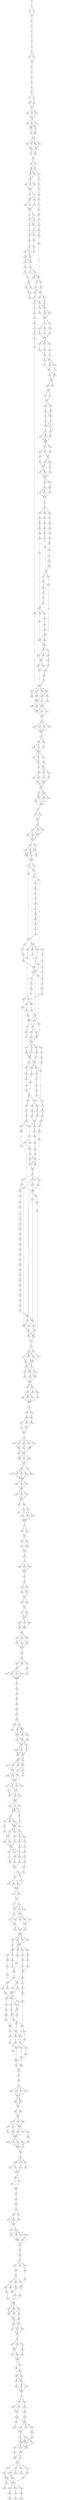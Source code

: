 strict digraph  {
	S0 -> S1 [ label = V ];
	S1 -> S2 [ label = I ];
	S1 -> S3 [ label = V ];
	S2 -> S4 [ label = A ];
	S3 -> S4 [ label = A ];
	S4 -> S5 [ label = H ];
	S5 -> S6 [ label = G ];
	S6 -> S7 [ label = L ];
	S7 -> S8 [ label = L ];
	S8 -> S9 [ label = Q ];
	S9 -> S10 [ label = L ];
	S10 -> S11 [ label = G ];
	S11 -> S12 [ label = Q ];
	S11 -> S13 [ label = H ];
	S12 -> S14 [ label = G ];
	S13 -> S14 [ label = G ];
	S14 -> S15 [ label = L ];
	S15 -> S16 [ label = K ];
	S16 -> S17 [ label = E ];
	S17 -> S18 [ label = H ];
	S18 -> S19 [ label = V ];
	S19 -> S20 [ label = D ];
	S20 -> S21 [ label = R ];
	S20 -> S22 [ label = K ];
	S21 -> S23 [ label = T ];
	S22 -> S23 [ label = T ];
	S22 -> S24 [ label = S ];
	S23 -> S25 [ label = K ];
	S24 -> S25 [ label = K ];
	S25 -> S26 [ label = V ];
	S25 -> S27 [ label = A ];
	S25 -> S28 [ label = G ];
	S26 -> S29 [ label = Q ];
	S27 -> S29 [ label = Q ];
	S28 -> S29 [ label = Q ];
	S29 -> S30 [ label = M ];
	S29 -> S31 [ label = T ];
	S29 -> S32 [ label = I ];
	S30 -> S33 [ label = R ];
	S31 -> S33 [ label = R ];
	S32 -> S34 [ label = K ];
	S32 -> S33 [ label = R ];
	S33 -> S35 [ label = D ];
	S33 -> S36 [ label = E ];
	S34 -> S35 [ label = D ];
	S35 -> S37 [ label = I ];
	S36 -> S37 [ label = I ];
	S37 -> S38 [ label = S ];
	S37 -> S39 [ label = N ];
	S37 -> S40 [ label = L ];
	S37 -> S41 [ label = F ];
	S38 -> S42 [ label = T ];
	S39 -> S42 [ label = T ];
	S40 -> S43 [ label = A ];
	S41 -> S43 [ label = A ];
	S42 -> S44 [ label = K ];
	S42 -> S45 [ label = R ];
	S43 -> S44 [ label = K ];
	S44 -> S46 [ label = L ];
	S45 -> S46 [ label = L ];
	S46 -> S47 [ label = K ];
	S46 -> S48 [ label = S ];
	S47 -> S49 [ label = L ];
	S47 -> S50 [ label = S ];
	S48 -> S50 [ label = S ];
	S49 -> S51 [ label = F ];
	S49 -> S52 [ label = L ];
	S50 -> S53 [ label = Y ];
	S50 -> S51 [ label = F ];
	S51 -> S54 [ label = N ];
	S52 -> S55 [ label = D ];
	S53 -> S54 [ label = N ];
	S54 -> S56 [ label = R ];
	S54 -> S57 [ label = S ];
	S54 -> S58 [ label = G ];
	S55 -> S59 [ label = A ];
	S56 -> S60 [ label = T ];
	S57 -> S60 [ label = T ];
	S58 -> S60 [ label = T ];
	S59 -> S61 [ label = C ];
	S60 -> S62 [ label = V ];
	S60 -> S63 [ label = F ];
	S61 -> S64 [ label = C ];
	S62 -> S65 [ label = T ];
	S62 -> S66 [ label = A ];
	S63 -> S65 [ label = T ];
	S64 -> S67 [ label = R ];
	S65 -> S68 [ label = D ];
	S65 -> S69 [ label = Q ];
	S66 -> S70 [ label = E ];
	S67 -> S71 [ label = T ];
	S68 -> S72 [ label = L ];
	S69 -> S72 [ label = L ];
	S70 -> S72 [ label = L ];
	S71 -> S73 [ label = S ];
	S72 -> S74 [ label = G ];
	S72 -> S75 [ label = L ];
	S73 -> S76 [ label = L ];
	S74 -> S77 [ label = K ];
	S74 -> S78 [ label = R ];
	S75 -> S77 [ label = K ];
	S76 -> S79 [ label = L ];
	S77 -> S80 [ label = E ];
	S77 -> S81 [ label = Q ];
	S78 -> S81 [ label = Q ];
	S79 -> S82 [ label = Q ];
	S80 -> S83 [ label = S ];
	S81 -> S84 [ label = T ];
	S82 -> S85 [ label = P ];
	S83 -> S86 [ label = Q ];
	S84 -> S87 [ label = K ];
	S84 -> S86 [ label = Q ];
	S85 -> S88 [ label = H ];
	S86 -> S89 [ label = K ];
	S87 -> S90 [ label = E ];
	S88 -> S91 [ label = P ];
	S89 -> S92 [ label = L ];
	S90 -> S93 [ label = V ];
	S91 -> S94 [ label = A ];
	S92 -> S95 [ label = R ];
	S92 -> S96 [ label = Q ];
	S93 -> S97 [ label = K ];
	S94 -> S98 [ label = A ];
	S94 -> S99 [ label = C ];
	S95 -> S100 [ label = A ];
	S96 -> S101 [ label = E ];
	S97 -> S101 [ label = E ];
	S98 -> S102 [ label = K ];
	S99 -> S103 [ label = Q ];
	S100 -> S104 [ label = E ];
	S101 -> S104 [ label = E ];
	S101 -> S105 [ label = D ];
	S102 -> S106 [ label = S ];
	S103 -> S107 [ label = G ];
	S104 -> S108 [ label = G ];
	S105 -> S109 [ label = S ];
	S106 -> S110 [ label = R ];
	S106 -> S111 [ label = K ];
	S107 -> S112 [ label = G ];
	S108 -> S113 [ label = E ];
	S108 -> S114 [ label = D ];
	S109 -> S115 [ label = V ];
	S110 -> S116 [ label = A ];
	S111 -> S117 [ label = V ];
	S112 -> S118 [ label = S ];
	S113 -> S94 [ label = A ];
	S114 -> S119 [ label = L ];
	S115 -> S120 [ label = V ];
	S116 -> S121 [ label = R ];
	S116 -> S122 [ label = Q ];
	S117 -> S121 [ label = R ];
	S118 -> S123 [ label = D ];
	S119 -> S124 [ label = L ];
	S120 -> S124 [ label = L ];
	S121 -> S125 [ label = E ];
	S121 -> S126 [ label = Q ];
	S122 -> S127 [ label = S ];
	S123 -> S128 [ label = P ];
	S124 -> S129 [ label = R ];
	S124 -> S130 [ label = G ];
	S125 -> S131 [ label = L ];
	S126 -> S131 [ label = L ];
	S127 -> S131 [ label = L ];
	S128 -> S132 [ label = S ];
	S129 -> S106 [ label = S ];
	S130 -> S133 [ label = A ];
	S131 -> S134 [ label = E ];
	S131 -> S135 [ label = K ];
	S132 -> S136 [ label = W ];
	S133 -> S137 [ label = D ];
	S134 -> S138 [ label = D ];
	S134 -> S139 [ label = S ];
	S135 -> S140 [ label = Y ];
	S136 -> S141 [ label = G ];
	S137 -> S116 [ label = A ];
	S138 -> S142 [ label = R ];
	S139 -> S143 [ label = Q ];
	S140 -> S144 [ label = T ];
	S141 -> S145 [ label = G ];
	S142 -> S146 [ label = E ];
	S143 -> S146 [ label = E ];
	S144 -> S146 [ label = E ];
	S145 -> S147 [ label = W ];
	S146 -> S148 [ label = G ];
	S146 -> S149 [ label = V ];
	S146 -> S150 [ label = L ];
	S147 -> S151 [ label = C ];
	S148 -> S152 [ label = Q ];
	S149 -> S153 [ label = H ];
	S150 -> S154 [ label = T ];
	S151 -> S155 [ label = L ];
	S152 -> S156 [ label = L ];
	S153 -> S156 [ label = L ];
	S154 -> S157 [ label = V ];
	S155 -> S158 [ label = Q ];
	S156 -> S159 [ label = L ];
	S156 -> S160 [ label = A ];
	S157 -> S159 [ label = L ];
	S158 -> S161 [ label = V ];
	S158 -> S162 [ label = K ];
	S158 -> S163 [ label = S ];
	S158 -> S164 [ label = T ];
	S159 -> S165 [ label = N ];
	S159 -> S166 [ label = S ];
	S160 -> S167 [ label = E ];
	S161 -> S168 [ label = M ];
	S162 -> S169 [ label = V ];
	S163 -> S170 [ label = L ];
	S163 -> S169 [ label = V ];
	S164 -> S171 [ label = Q ];
	S165 -> S172 [ label = I ];
	S166 -> S173 [ label = L ];
	S167 -> S172 [ label = I ];
	S168 -> S174 [ label = L ];
	S169 -> S174 [ label = L ];
	S169 -> S175 [ label = V ];
	S170 -> S176 [ label = M ];
	S171 -> S174 [ label = L ];
	S172 -> S177 [ label = T ];
	S172 -> S178 [ label = S ];
	S173 -> S178 [ label = S ];
	S174 -> S179 [ label = E ];
	S174 -> S180 [ label = A ];
	S174 -> S181 [ label = K ];
	S175 -> S179 [ label = E ];
	S176 -> S179 [ label = E ];
	S177 -> S182 [ label = A ];
	S178 -> S182 [ label = A ];
	S179 -> S183 [ label = N ];
	S179 -> S184 [ label = T ];
	S179 -> S185 [ label = A ];
	S180 -> S185 [ label = A ];
	S181 -> S185 [ label = A ];
	S182 -> S186 [ label = E ];
	S182 -> S187 [ label = A ];
	S183 -> S188 [ label = Q ];
	S184 -> S188 [ label = Q ];
	S185 -> S188 [ label = Q ];
	S186 -> S189 [ label = L ];
	S187 -> S189 [ label = L ];
	S188 -> S190 [ label = N ];
	S189 -> S191 [ label = R ];
	S189 -> S192 [ label = K ];
	S190 -> S193 [ label = R ];
	S190 -> S194 [ label = S ];
	S190 -> S195 [ label = K ];
	S190 -> S196 [ label = Q ];
	S191 -> S197 [ label = E ];
	S192 -> S197 [ label = E ];
	S193 -> S198 [ label = R ];
	S194 -> S198 [ label = R ];
	S195 -> S198 [ label = R ];
	S196 -> S198 [ label = R ];
	S197 -> S199 [ label = K ];
	S197 -> S200 [ label = E ];
	S198 -> S201 [ label = I ];
	S199 -> S202 [ label = A ];
	S200 -> S203 [ label = M ];
	S201 -> S204 [ label = D ];
	S201 -> S205 [ label = E ];
	S202 -> S206 [ label = E ];
	S202 -> S207 [ label = R ];
	S203 -> S206 [ label = E ];
	S204 -> S208 [ label = D ];
	S204 -> S209 [ label = P ];
	S205 -> S210 [ label = L ];
	S206 -> S211 [ label = E ];
	S207 -> S212 [ label = K ];
	S208 -> S213 [ label = L ];
	S209 -> S213 [ label = L ];
	S210 -> S213 [ label = L ];
	S211 -> S214 [ label = M ];
	S211 -> S215 [ label = V ];
	S212 -> S214 [ label = M ];
	S213 -> S216 [ label = L ];
	S213 -> S217 [ label = V ];
	S213 -> S218 [ label = F ];
	S214 -> S219 [ label = Q ];
	S215 -> S220 [ label = T ];
	S216 -> S221 [ label = E ];
	S217 -> S221 [ label = E ];
	S218 -> S222 [ label = Q ];
	S219 -> S223 [ label = L ];
	S219 -> S224 [ label = R ];
	S220 -> S225 [ label = G ];
	S221 -> S226 [ label = R ];
	S221 -> S227 [ label = K ];
	S222 -> S227 [ label = K ];
	S223 -> S228 [ label = E ];
	S224 -> S228 [ label = E ];
	S225 -> S228 [ label = E ];
	S226 -> S229 [ label = I ];
	S227 -> S230 [ label = M ];
	S227 -> S229 [ label = I ];
	S227 -> S231 [ label = V ];
	S228 -> S232 [ label = R ];
	S228 -> S233 [ label = S ];
	S229 -> S234 [ label = R ];
	S229 -> S235 [ label = K ];
	S230 -> S236 [ label = E ];
	S231 -> S237 [ label = A ];
	S232 -> S238 [ label = R ];
	S232 -> S239 [ label = S ];
	S233 -> S240 [ label = Q ];
	S234 -> S241 [ label = L ];
	S234 -> S242 [ label = Q ];
	S235 -> S241 [ label = L ];
	S236 -> S242 [ label = Q ];
	S237 -> S242 [ label = Q ];
	S238 -> S243 [ label = A ];
	S239 -> S244 [ label = K ];
	S240 -> S244 [ label = K ];
	S241 -> S245 [ label = Q ];
	S242 -> S245 [ label = Q ];
	S243 -> S246 [ label = M ];
	S244 -> S247 [ label = A ];
	S244 -> S248 [ label = V ];
	S245 -> S249 [ label = Q ];
	S245 -> S250 [ label = E ];
	S246 -> S251 [ label = S ];
	S247 -> S251 [ label = S ];
	S248 -> S252 [ label = Q ];
	S249 -> S253 [ label = E ];
	S249 -> S254 [ label = Q ];
	S249 -> S255 [ label = R ];
	S249 -> S256 [ label = D ];
	S250 -> S256 [ label = D ];
	S251 -> S257 [ label = A ];
	S251 -> S258 [ label = E ];
	S252 -> S259 [ label = D ];
	S253 -> S260 [ label = K ];
	S254 -> S260 [ label = K ];
	S255 -> S261 [ label = L ];
	S256 -> S260 [ label = K ];
	S257 -> S262 [ label = R ];
	S258 -> S262 [ label = R ];
	S259 -> S262 [ label = R ];
	S260 -> S261 [ label = L ];
	S261 -> S263 [ label = D ];
	S261 -> S264 [ label = E ];
	S262 -> S265 [ label = M ];
	S262 -> S266 [ label = L ];
	S263 -> S267 [ label = K ];
	S264 -> S267 [ label = K ];
	S265 -> S268 [ label = S ];
	S266 -> S269 [ label = E ];
	S267 -> S270 [ label = Q ];
	S268 -> S271 [ label = R ];
	S268 -> S272 [ label = Q ];
	S269 -> S273 [ label = N ];
	S270 -> S274 [ label = N ];
	S270 -> S275 [ label = S ];
	S270 -> S276 [ label = H ];
	S271 -> S277 [ label = L ];
	S272 -> S277 [ label = L ];
	S273 -> S277 [ label = L ];
	S274 -> S278 [ label = A ];
	S274 -> S279 [ label = L ];
	S274 -> S280 [ label = I ];
	S275 -> S279 [ label = L ];
	S276 -> S279 [ label = L ];
	S277 -> S281 [ label = E ];
	S278 -> S282 [ label = R ];
	S279 -> S282 [ label = R ];
	S280 -> S282 [ label = R ];
	S281 -> S283 [ label = E ];
	S282 -> S284 [ label = I ];
	S282 -> S285 [ label = L ];
	S283 -> S286 [ label = M ];
	S283 -> S287 [ label = K ];
	S283 -> S288 [ label = K ];
	S284 -> S289 [ label = R ];
	S284 -> S290 [ label = K ];
	S284 -> S291 [ label = Q ];
	S285 -> S291 [ label = Q ];
	S286 -> S292 [ label = L ];
	S287 -> S293 [ label = V ];
	S288 -> S294 [ label = V ];
	S289 -> S295 [ label = T ];
	S289 -> S296 [ label = N ];
	S290 -> S296 [ label = N ];
	S291 -> S297 [ label = R ];
	S291 -> S296 [ label = N ];
	S292 -> S298 [ label = P ];
	S293 -> S299 [ label = Q ];
	S294 -> S300 [ label = S ];
	S295 -> S301 [ label = L ];
	S296 -> S301 [ label = L ];
	S297 -> S301 [ label = L ];
	S298 -> S302 [ label = G ];
	S299 -> S303 [ label = D ];
	S300 -> S304 [ label = G ];
	S301 -> S305 [ label = Q ];
	S301 -> S306 [ label = E ];
	S302 -> S307 [ label = A ];
	S303 -> S308 [ label = I ];
	S304 -> S309 [ label = L ];
	S305 -> S310 [ label = N ];
	S305 -> S311 [ label = S ];
	S306 -> S311 [ label = S ];
	S307 -> S312 [ label = E ];
	S308 -> S313 [ label = L ];
	S309 -> S314 [ label = L ];
	S310 -> S315 [ label = Q ];
	S311 -> S316 [ label = K ];
	S311 -> S317 [ label = R ];
	S312 -> S318 [ label = A ];
	S313 -> S319 [ label = Q ];
	S314 -> S320 [ label = R ];
	S315 -> S321 [ label = V ];
	S315 -> S322 [ label = I ];
	S316 -> S323 [ label = Q ];
	S316 -> S321 [ label = V ];
	S317 -> S321 [ label = V ];
	S318 -> S324 [ label = G ];
	S319 -> S325 [ label = S ];
	S320 -> S326 [ label = D ];
	S321 -> S327 [ label = L ];
	S321 -> S328 [ label = S ];
	S321 -> S329 [ label = E ];
	S321 -> S330 [ label = G ];
	S322 -> S331 [ label = D ];
	S323 -> S332 [ label = N ];
	S324 -> S333 [ label = A ];
	S324 -> S334 [ label = S ];
	S325 -> S335 [ label = R ];
	S325 -> S155 [ label = L ];
	S325 -> S336 [ label = T ];
	S326 -> S337 [ label = Q ];
	S327 -> S338 [ label = E ];
	S328 -> S339 [ label = H ];
	S329 -> S340 [ label = E ];
	S330 -> S341 [ label = L ];
	S331 -> S342 [ label = Q ];
	S332 -> S343 [ label = T ];
	S333 -> S344 [ label = G ];
	S334 -> S345 [ label = S ];
	S335 -> S346 [ label = V ];
	S336 -> S347 [ label = S ];
	S337 -> S348 [ label = G ];
	S338 -> S349 [ label = S ];
	S339 -> S350 [ label = R ];
	S340 -> S351 [ label = R ];
	S341 -> S352 [ label = L ];
	S342 -> S353 [ label = G ];
	S343 -> S354 [ label = A ];
	S344 -> S355 [ label = N ];
	S345 -> S356 [ label = N ];
	S346 -> S357 [ label = T ];
	S347 -> S358 [ label = G ];
	S348 -> S359 [ label = P ];
	S349 -> S360 [ label = R ];
	S350 -> S360 [ label = R ];
	S350 -> S361 [ label = A ];
	S351 -> S362 [ label = K ];
	S351 -> S363 [ label = G ];
	S352 -> S364 [ label = A ];
	S353 -> S350 [ label = R ];
	S354 -> S365 [ label = S ];
	S355 -> S358 [ label = G ];
	S355 -> S366 [ label = N ];
	S356 -> S367 [ label = A ];
	S357 -> S368 [ label = D ];
	S358 -> S369 [ label = S ];
	S359 -> S324 [ label = G ];
	S360 -> S370 [ label = K ];
	S360 -> S371 [ label = A ];
	S361 -> S371 [ label = A ];
	S362 -> S372 [ label = S ];
	S363 -> S373 [ label = V ];
	S364 -> S374 [ label = P ];
	S365 -> S375 [ label = A ];
	S366 -> S369 [ label = S ];
	S367 -> S376 [ label = N ];
	S368 -> S355 [ label = N ];
	S369 -> S377 [ label = D ];
	S369 -> S378 [ label = S ];
	S370 -> S379 [ label = G ];
	S371 -> S380 [ label = Q ];
	S371 -> S381 [ label = T ];
	S371 -> S382 [ label = S ];
	S372 -> S383 [ label = Q ];
	S373 -> S371 [ label = A ];
	S374 -> S384 [ label = T ];
	S375 -> S385 [ label = S ];
	S376 -> S386 [ label = V ];
	S377 -> S387 [ label = A ];
	S377 -> S388 [ label = V ];
	S378 -> S389 [ label = F ];
	S379 -> S390 [ label = S ];
	S380 -> S391 [ label = R ];
	S381 -> S392 [ label = P ];
	S382 -> S393 [ label = L ];
	S382 -> S392 [ label = P ];
	S383 -> S382 [ label = S ];
	S384 -> S394 [ label = H ];
	S385 -> S395 [ label = T ];
	S386 -> S325 [ label = S ];
	S387 -> S396 [ label = R ];
	S388 -> S396 [ label = R ];
	S389 -> S397 [ label = D ];
	S390 -> S398 [ label = G ];
	S391 -> S399 [ label = R ];
	S392 -> S400 [ label = A ];
	S392 -> S401 [ label = G ];
	S393 -> S402 [ label = R ];
	S394 -> S403 [ label = L ];
	S395 -> S404 [ label = L ];
	S396 -> S405 [ label = H ];
	S396 -> S406 [ label = I ];
	S397 -> S407 [ label = F ];
	S398 -> S408 [ label = T ];
	S399 -> S409 [ label = R ];
	S399 -> S410 [ label = A ];
	S399 -> S411 [ label = K ];
	S399 -> S412 [ label = S ];
	S400 -> S391 [ label = R ];
	S401 -> S413 [ label = L ];
	S402 -> S414 [ label = W ];
	S403 -> S415 [ label = G ];
	S404 -> S416 [ label = P ];
	S405 -> S417 [ label = I ];
	S406 -> S417 [ label = I ];
	S407 -> S418 [ label = Y ];
	S408 -> S419 [ label = G ];
	S409 -> S420 [ label = D ];
	S410 -> S421 [ label = S ];
	S411 -> S422 [ label = R ];
	S412 -> S423 [ label = F ];
	S413 -> S399 [ label = R ];
	S414 -> S399 [ label = R ];
	S415 -> S351 [ label = R ];
	S416 -> S424 [ label = R ];
	S417 -> S158 [ label = Q ];
	S418 -> S425 [ label = T ];
	S419 -> S426 [ label = A ];
	S420 -> S427 [ label = G ];
	S421 -> S428 [ label = F ];
	S422 -> S429 [ label = L ];
	S423 -> S429 [ label = L ];
	S424 -> S315 [ label = Q ];
	S425 -> S430 [ label = M ];
	S426 -> S431 [ label = S ];
	S427 -> S432 [ label = K ];
	S428 -> S433 [ label = N ];
	S429 -> S434 [ label = P ];
	S429 -> S432 [ label = K ];
	S430 -> S158 [ label = Q ];
	S431 -> S435 [ label = E ];
	S431 -> S436 [ label = T ];
	S432 -> S437 [ label = P ];
	S432 -> S438 [ label = R ];
	S433 -> S439 [ label = Q ];
	S434 -> S440 [ label = K ];
	S435 -> S441 [ label = E ];
	S436 -> S441 [ label = E ];
	S437 -> S442 [ label = R ];
	S438 -> S443 [ label = K ];
	S439 -> S444 [ label = E ];
	S440 -> S445 [ label = M ];
	S441 -> S446 [ label = Q ];
	S442 -> S447 [ label = E ];
	S443 -> S448 [ label = V ];
	S444 -> S449 [ label = M ];
	S444 -> S450 [ label = V ];
	S445 -> S451 [ label = S ];
	S446 -> S452 [ label = S ];
	S446 -> S453 [ label = A ];
	S447 -> S454 [ label = E ];
	S448 -> S455 [ label = V ];
	S449 -> S456 [ label = S ];
	S450 -> S457 [ label = A ];
	S451 -> S458 [ label = Q ];
	S452 -> S459 [ label = D ];
	S452 -> S460 [ label = M ];
	S453 -> S459 [ label = D ];
	S454 -> S461 [ label = E ];
	S455 -> S462 [ label = G ];
	S455 -> S444 [ label = E ];
	S456 -> S463 [ label = D ];
	S457 -> S464 [ label = R ];
	S458 -> S465 [ label = L ];
	S459 -> S466 [ label = S ];
	S460 -> S466 [ label = S ];
	S461 -> S467 [ label = P ];
	S462 -> S468 [ label = S ];
	S463 -> S469 [ label = D ];
	S464 -> S469 [ label = D ];
	S465 -> S455 [ label = V ];
	S466 -> S470 [ label = P ];
	S467 -> S471 [ label = R ];
	S468 -> S472 [ label = T ];
	S469 -> S473 [ label = T ];
	S469 -> S426 [ label = A ];
	S470 -> S474 [ label = F ];
	S470 -> S475 [ label = L ];
	S470 -> S476 [ label = A ];
	S471 -> S477 [ label = S ];
	S472 -> S478 [ label = H ];
	S473 -> S479 [ label = S ];
	S474 -> S480 [ label = V ];
	S475 -> S481 [ label = D ];
	S476 -> S482 [ label = L ];
	S476 -> S483 [ label = D ];
	S477 -> S484 [ label = A ];
	S478 -> S485 [ label = N ];
	S479 -> S486 [ label = T ];
	S480 -> S487 [ label = D ];
	S481 -> S488 [ label = L ];
	S482 -> S488 [ label = L ];
	S483 -> S489 [ label = M ];
	S484 -> S490 [ label = G ];
	S485 -> S491 [ label = V ];
	S486 -> S492 [ label = Q ];
	S487 -> S493 [ label = L ];
	S488 -> S494 [ label = S ];
	S488 -> S495 [ label = E ];
	S488 -> S496 [ label = H ];
	S489 -> S497 [ label = A ];
	S490 -> S498 [ label = G ];
	S491 -> S499 [ label = T ];
	S492 -> S500 [ label = G ];
	S493 -> S501 [ label = T ];
	S494 -> S502 [ label = K ];
	S494 -> S503 [ label = G ];
	S495 -> S503 [ label = G ];
	S496 -> S504 [ label = R ];
	S497 -> S505 [ label = S ];
	S497 -> S506 [ label = R ];
	S498 -> S507 [ label = H ];
	S499 -> S508 [ label = H ];
	S500 -> S509 [ label = A ];
	S501 -> S510 [ label = K ];
	S502 -> S489 [ label = M ];
	S503 -> S511 [ label = R ];
	S503 -> S512 [ label = F ];
	S504 -> S513 [ label = L ];
	S505 -> S514 [ label = D ];
	S506 -> S514 [ label = D ];
	S507 -> S515 [ label = V ];
	S508 -> S488 [ label = L ];
	S509 -> S452 [ label = S ];
	S510 -> S516 [ label = S ];
	S511 -> S497 [ label = A ];
	S512 -> S517 [ label = P ];
	S513 -> S517 [ label = P ];
	S514 -> S518 [ label = C ];
	S515 -> S519 [ label = C ];
	S516 -> S520 [ label = D ];
	S517 -> S505 [ label = S ];
	S517 -> S506 [ label = R ];
	S518 -> S521 [ label = H ];
	S518 -> S522 [ label = Q ];
	S519 -> S476 [ label = A ];
	S520 -> S523 [ label = A ];
	S521 -> S524 [ label = E ];
	S521 -> S525 [ label = Q ];
	S521 -> S526 [ label = V ];
	S522 -> S527 [ label = H ];
	S522 -> S524 [ label = E ];
	S523 -> S528 [ label = K ];
	S524 -> S529 [ label = L ];
	S525 -> S530 [ label = I ];
	S526 -> S529 [ label = L ];
	S527 -> S529 [ label = L ];
	S528 -> S531 [ label = C ];
	S529 -> S532 [ label = F ];
	S529 -> S533 [ label = Y ];
	S530 -> S533 [ label = Y ];
	S531 -> S534 [ label = G ];
	S532 -> S535 [ label = L ];
	S532 -> S536 [ label = E ];
	S533 -> S537 [ label = A ];
	S533 -> S535 [ label = L ];
	S534 -> S538 [ label = G ];
	S535 -> S539 [ label = R ];
	S535 -> S540 [ label = E ];
	S536 -> S540 [ label = E ];
	S537 -> S541 [ label = A ];
	S538 -> S542 [ label = P ];
	S539 -> S543 [ label = G ];
	S540 -> S543 [ label = G ];
	S541 -> S543 [ label = G ];
	S542 -> S544 [ label = S ];
	S543 -> S545 [ label = E ];
	S543 -> S546 [ label = Q ];
	S544 -> S547 [ label = A ];
	S545 -> S548 [ label = A ];
	S545 -> S549 [ label = T ];
	S545 -> S550 [ label = R ];
	S546 -> S550 [ label = R ];
	S547 -> S551 [ label = R ];
	S548 -> S552 [ label = T ];
	S549 -> S553 [ label = R ];
	S550 -> S554 [ label = A ];
	S550 -> S555 [ label = Q ];
	S550 -> S553 [ label = R ];
	S551 -> S556 [ label = A ];
	S552 -> S557 [ label = S ];
	S553 -> S557 [ label = S ];
	S554 -> S557 [ label = S ];
	S555 -> S557 [ label = S ];
	S556 -> S558 [ label = A ];
	S557 -> S559 [ label = G ];
	S558 -> S560 [ label = K ];
	S559 -> S561 [ label = V ];
	S559 -> S562 [ label = L ];
	S560 -> S563 [ label = T ];
	S561 -> S564 [ label = Y ];
	S562 -> S565 [ label = F ];
	S563 -> S566 [ label = L ];
	S564 -> S567 [ label = T ];
	S564 -> S568 [ label = I ];
	S565 -> S569 [ label = Q ];
	S566 -> S570 [ label = K ];
	S567 -> S571 [ label = I ];
	S567 -> S572 [ label = V ];
	S568 -> S571 [ label = I ];
	S569 -> S571 [ label = I ];
	S570 -> S573 [ label = S ];
	S571 -> S574 [ label = Q ];
	S572 -> S574 [ label = Q ];
	S573 -> S575 [ label = S ];
	S574 -> S576 [ label = P ];
	S575 -> S577 [ label = P ];
	S576 -> S578 [ label = V ];
	S576 -> S579 [ label = D ];
	S576 -> S580 [ label = F ];
	S576 -> S581 [ label = Q ];
	S576 -> S582 [ label = I ];
	S577 -> S494 [ label = S ];
	S578 -> S583 [ label = N ];
	S579 -> S584 [ label = G ];
	S580 -> S585 [ label = H ];
	S581 -> S584 [ label = G ];
	S582 -> S583 [ label = N ];
	S583 -> S586 [ label = A ];
	S583 -> S587 [ label = S ];
	S584 -> S587 [ label = S ];
	S585 -> S587 [ label = S ];
	S586 -> S588 [ label = Q ];
	S587 -> S589 [ label = H ];
	S587 -> S588 [ label = Q ];
	S587 -> S590 [ label = L ];
	S588 -> S591 [ label = P ];
	S589 -> S591 [ label = P ];
	S590 -> S591 [ label = P ];
	S591 -> S592 [ label = F ];
	S591 -> S593 [ label = L ];
	S592 -> S594 [ label = K ];
	S592 -> S595 [ label = E ];
	S592 -> S596 [ label = L ];
	S592 -> S597 [ label = Q ];
	S593 -> S598 [ label = D ];
	S594 -> S599 [ label = V ];
	S595 -> S599 [ label = V ];
	S596 -> S599 [ label = V ];
	S597 -> S599 [ label = V ];
	S598 -> S599 [ label = V ];
	S599 -> S600 [ label = F ];
	S599 -> S601 [ label = Y ];
	S599 -> S602 [ label = N ];
	S600 -> S603 [ label = C ];
	S601 -> S603 [ label = C ];
	S602 -> S603 [ label = C ];
	S603 -> S604 [ label = E ];
	S603 -> S605 [ label = D ];
	S603 -> S606 [ label = K ];
	S604 -> S607 [ label = M ];
	S605 -> S607 [ label = M ];
	S606 -> S607 [ label = M ];
	S607 -> S608 [ label = T ];
	S607 -> S609 [ label = K ];
	S608 -> S610 [ label = A ];
	S608 -> S611 [ label = S ];
	S609 -> S612 [ label = T ];
	S610 -> S613 [ label = S ];
	S610 -> S614 [ label = E ];
	S611 -> S614 [ label = E ];
	S611 -> S615 [ label = D ];
	S612 -> S616 [ label = G ];
	S613 -> S616 [ label = G ];
	S614 -> S616 [ label = G ];
	S615 -> S616 [ label = G ];
	S616 -> S617 [ label = G ];
	S617 -> S618 [ label = W ];
	S617 -> S619 [ label = Q ];
	S618 -> S620 [ label = T ];
	S619 -> S620 [ label = T ];
	S620 -> S621 [ label = V ];
	S620 -> S622 [ label = I ];
	S621 -> S623 [ label = I ];
	S621 -> S624 [ label = V ];
	S622 -> S623 [ label = I ];
	S623 -> S625 [ label = Q ];
	S624 -> S625 [ label = Q ];
	S625 -> S626 [ label = R ];
	S626 -> S627 [ label = R ];
	S627 -> S628 [ label = Q ];
	S627 -> S629 [ label = H ];
	S627 -> S630 [ label = M ];
	S628 -> S631 [ label = D ];
	S629 -> S631 [ label = D ];
	S630 -> S631 [ label = D ];
	S631 -> S632 [ label = G ];
	S632 -> S633 [ label = S ];
	S633 -> S634 [ label = V ];
	S633 -> S635 [ label = Q ];
	S634 -> S636 [ label = D ];
	S634 -> S637 [ label = N ];
	S635 -> S637 [ label = N ];
	S636 -> S638 [ label = F ];
	S637 -> S638 [ label = F ];
	S638 -> S639 [ label = D ];
	S638 -> S640 [ label = N ];
	S639 -> S641 [ label = Q ];
	S640 -> S641 [ label = Q ];
	S641 -> S642 [ label = L ];
	S641 -> S643 [ label = P ];
	S642 -> S644 [ label = W ];
	S643 -> S644 [ label = W ];
	S644 -> S645 [ label = E ];
	S644 -> S646 [ label = D ];
	S644 -> S647 [ label = Q ];
	S645 -> S648 [ label = A ];
	S645 -> S649 [ label = R ];
	S646 -> S648 [ label = A ];
	S647 -> S648 [ label = A ];
	S648 -> S650 [ label = Y ];
	S649 -> S650 [ label = Y ];
	S650 -> S651 [ label = L ];
	S650 -> S652 [ label = K ];
	S650 -> S653 [ label = R ];
	S651 -> S654 [ label = R ];
	S652 -> S654 [ label = R ];
	S652 -> S655 [ label = T ];
	S652 -> S656 [ label = N ];
	S653 -> S656 [ label = N ];
	S654 -> S657 [ label = G ];
	S655 -> S657 [ label = G ];
	S656 -> S657 [ label = G ];
	S657 -> S658 [ label = F ];
	S658 -> S659 [ label = G ];
	S659 -> S660 [ label = S ];
	S659 -> S661 [ label = N ];
	S659 -> S662 [ label = D ];
	S660 -> S663 [ label = L ];
	S661 -> S663 [ label = L ];
	S662 -> S664 [ label = P ];
	S663 -> S665 [ label = N ];
	S663 -> S666 [ label = S ];
	S663 -> S667 [ label = T ];
	S663 -> S668 [ label = D ];
	S664 -> S669 [ label = Q ];
	S665 -> S670 [ label = G ];
	S666 -> S670 [ label = G ];
	S667 -> S670 [ label = G ];
	S668 -> S670 [ label = G ];
	S669 -> S670 [ label = G ];
	S670 -> S671 [ label = E ];
	S671 -> S672 [ label = F ];
	S672 -> S673 [ label = W ];
	S673 -> S674 [ label = L ];
	S674 -> S675 [ label = G ];
	S675 -> S676 [ label = L ];
	S676 -> S677 [ label = E ];
	S677 -> S678 [ label = K ];
	S678 -> S679 [ label = I ];
	S678 -> S680 [ label = M ];
	S679 -> S681 [ label = H ];
	S679 -> S682 [ label = R ];
	S680 -> S683 [ label = V ];
	S680 -> S681 [ label = H ];
	S681 -> S684 [ label = S ];
	S681 -> S685 [ label = L ];
	S681 -> S686 [ label = A ];
	S682 -> S684 [ label = S ];
	S683 -> S684 [ label = S ];
	S684 -> S687 [ label = I ];
	S684 -> S688 [ label = V ];
	S685 -> S687 [ label = I ];
	S686 -> S689 [ label = L ];
	S687 -> S690 [ label = S ];
	S687 -> S691 [ label = L ];
	S688 -> S690 [ label = S ];
	S689 -> S690 [ label = S ];
	S690 -> S692 [ label = K ];
	S690 -> S693 [ label = R ];
	S691 -> S694 [ label = G ];
	S692 -> S695 [ label = D ];
	S692 -> S696 [ label = Q ];
	S693 -> S696 [ label = Q ];
	S694 -> S695 [ label = D ];
	S695 -> S697 [ label = G ];
	S695 -> S698 [ label = H ];
	S696 -> S697 [ label = G ];
	S697 -> S699 [ label = G ];
	S697 -> S700 [ label = P ];
	S697 -> S701 [ label = R ];
	S697 -> S702 [ label = S ];
	S698 -> S699 [ label = G ];
	S699 -> S703 [ label = H ];
	S699 -> S704 [ label = S ];
	S700 -> S705 [ label = Y ];
	S701 -> S705 [ label = Y ];
	S702 -> S705 [ label = Y ];
	S703 -> S706 [ label = I ];
	S704 -> S707 [ label = H ];
	S705 -> S708 [ label = Q ];
	S705 -> S706 [ label = I ];
	S705 -> S709 [ label = V ];
	S706 -> S710 [ label = L ];
	S707 -> S710 [ label = L ];
	S708 -> S710 [ label = L ];
	S709 -> S710 [ label = L ];
	S710 -> S711 [ label = N ];
	S710 -> S712 [ label = R ];
	S710 -> S713 [ label = A ];
	S710 -> S714 [ label = H ];
	S711 -> S715 [ label = I ];
	S712 -> S716 [ label = V ];
	S713 -> S716 [ label = V ];
	S714 -> S716 [ label = V ];
	S715 -> S717 [ label = Q ];
	S716 -> S718 [ label = E ];
	S716 -> S719 [ label = D ];
	S716 -> S717 [ label = Q ];
	S717 -> S720 [ label = L ];
	S718 -> S720 [ label = L ];
	S719 -> S720 [ label = L ];
	S720 -> S721 [ label = S ];
	S720 -> S722 [ label = Q ];
	S720 -> S723 [ label = T ];
	S721 -> S724 [ label = D ];
	S721 -> S725 [ label = N ];
	S722 -> S724 [ label = D ];
	S723 -> S724 [ label = D ];
	S724 -> S726 [ label = W ];
	S725 -> S727 [ label = G ];
	S726 -> S728 [ label = N ];
	S726 -> S729 [ label = E ];
	S726 -> S730 [ label = D ];
	S727 -> S731 [ label = A ];
	S728 -> S732 [ label = G ];
	S729 -> S733 [ label = S ];
	S729 -> S732 [ label = G ];
	S730 -> S734 [ label = D ];
	S731 -> S732 [ label = G ];
	S732 -> S735 [ label = D ];
	S732 -> S736 [ label = Q ];
	S732 -> S737 [ label = N ];
	S733 -> S736 [ label = Q ];
	S734 -> S738 [ label = K ];
	S735 -> S739 [ label = V ];
	S736 -> S740 [ label = Q ];
	S736 -> S741 [ label = S ];
	S737 -> S742 [ label = A ];
	S738 -> S742 [ label = A ];
	S739 -> S743 [ label = A ];
	S740 -> S744 [ label = L ];
	S741 -> S745 [ label = R ];
	S742 -> S746 [ label = K ];
	S742 -> S747 [ label = Q ];
	S743 -> S748 [ label = S ];
	S744 -> S749 [ label = P ];
	S745 -> S750 [ label = F ];
	S746 -> S748 [ label = S ];
	S747 -> S748 [ label = S ];
	S748 -> S751 [ label = V ];
	S748 -> S752 [ label = F ];
	S748 -> S753 [ label = I ];
	S749 -> S754 [ label = V ];
	S750 -> S753 [ label = I ];
	S751 -> S755 [ label = T ];
	S752 -> S756 [ label = Q ];
	S753 -> S757 [ label = E ];
	S753 -> S756 [ label = Q ];
	S754 -> S758 [ label = A ];
	S755 -> S759 [ label = L ];
	S756 -> S760 [ label = F ];
	S756 -> S759 [ label = L ];
	S757 -> S761 [ label = H ];
	S758 -> S762 [ label = R ];
	S759 -> S763 [ label = P ];
	S760 -> S763 [ label = P ];
	S761 -> S763 [ label = P ];
	S762 -> S764 [ label = Y ];
	S763 -> S765 [ label = F ];
	S763 -> S766 [ label = I ];
	S764 -> S767 [ label = G ];
	S765 -> S768 [ label = S ];
	S765 -> S769 [ label = H ];
	S765 -> S770 [ label = Q ];
	S766 -> S771 [ label = R ];
	S767 -> S765 [ label = F ];
	S768 -> S772 [ label = L ];
	S769 -> S772 [ label = L ];
	S770 -> S772 [ label = L ];
	S771 -> S772 [ label = L ];
	S772 -> S773 [ label = G ];
	S772 -> S774 [ label = D ];
	S773 -> S775 [ label = G ];
	S774 -> S775 [ label = G ];
	S775 -> S776 [ label = E ];
	S775 -> S777 [ label = Q ];
	S776 -> S778 [ label = E ];
	S776 -> S779 [ label = D ];
	S776 -> S780 [ label = G ];
	S777 -> S779 [ label = D ];
	S778 -> S781 [ label = T ];
	S779 -> S782 [ label = K ];
	S779 -> S781 [ label = T ];
	S780 -> S781 [ label = T ];
	S781 -> S783 [ label = Q ];
	S781 -> S784 [ label = D ];
	S781 -> S785 [ label = A ];
	S781 -> S786 [ label = N ];
	S782 -> S787 [ label = K ];
	S783 -> S788 [ label = F ];
	S784 -> S789 [ label = Y ];
	S785 -> S789 [ label = Y ];
	S786 -> S789 [ label = Y ];
	S787 -> S788 [ label = F ];
	S788 -> S790 [ label = S ];
	S788 -> S791 [ label = A ];
	S789 -> S792 [ label = T ];
	S789 -> S790 [ label = S ];
	S790 -> S793 [ label = L ];
	S791 -> S793 [ label = L ];
	S792 -> S793 [ label = L ];
	S793 -> S794 [ label = Q ];
	S793 -> S795 [ label = R ];
	S793 -> S796 [ label = Y ];
	S793 -> S797 [ label = H ];
	S794 -> S798 [ label = V ];
	S794 -> S799 [ label = L ];
	S795 -> S799 [ label = L ];
	S796 -> S799 [ label = L ];
	S797 -> S799 [ label = L ];
	S798 -> S800 [ label = R ];
	S799 -> S801 [ label = E ];
	S799 -> S800 [ label = R ];
	S799 -> S802 [ label = T ];
	S799 -> S803 [ label = Q ];
	S800 -> S804 [ label = K ];
	S800 -> S805 [ label = G ];
	S801 -> S806 [ label = D ];
	S802 -> S807 [ label = A ];
	S803 -> S808 [ label = E ];
	S804 -> S809 [ label = D ];
	S805 -> S810 [ label = S ];
	S806 -> S811 [ label = E ];
	S807 -> S812 [ label = P ];
	S808 -> S813 [ label = R ];
	S809 -> S814 [ label = G ];
	S810 -> S815 [ label = I ];
	S811 -> S816 [ label = T ];
	S812 -> S817 [ label = M ];
	S813 -> S818 [ label = P ];
	S814 -> S818 [ label = P ];
	S815 -> S819 [ label = S ];
	S816 -> S820 [ label = A ];
	S817 -> S820 [ label = A ];
	S818 -> S821 [ label = L ];
	S819 -> S822 [ label = G ];
	S820 -> S823 [ label = S ];
	S820 -> S824 [ label = S ];
	S821 -> S824 [ label = S ];
	S821 -> S822 [ label = G ];
	S822 -> S825 [ label = N ];
	S822 -> S826 [ label = S ];
	S823 -> S827 [ label = P ];
	S824 -> S828 [ label = T ];
	S824 -> S829 [ label = E ];
	S825 -> S830 [ label = L ];
	S826 -> S831 [ label = V ];
	S827 -> S832 [ label = P ];
	S828 -> S830 [ label = L ];
	S829 -> S830 [ label = L ];
	S830 -> S833 [ label = E ];
	S830 -> S834 [ label = E ];
	S830 -> S835 [ label = G ];
	S831 -> S833 [ label = E ];
	S832 -> S836 [ label = A ];
	S833 -> S837 [ label = R ];
	S833 -> S838 [ label = S ];
	S834 -> S839 [ label = S ];
	S835 -> S840 [ label = A ];
	S836 -> S841 [ label = T ];
	S837 -> S839 [ label = S ];
	S838 -> S842 [ label = A ];
	S839 -> S843 [ label = L ];
	S839 -> S844 [ label = T ];
	S840 -> S845 [ label = T ];
	S841 -> S846 [ label = A ];
	S842 -> S843 [ label = L ];
	S843 -> S847 [ label = G ];
	S843 -> S848 [ label = S ];
	S844 -> S849 [ label = F ];
	S845 -> S850 [ label = T ];
	S846 -> S851 [ label = D ];
	S846 -> S852 [ label = G ];
	S847 -> S846 [ label = A ];
	S848 -> S853 [ label = P ];
	S848 -> S854 [ label = S ];
	S849 -> S853 [ label = P ];
	S850 -> S855 [ label = V ];
	S851 -> S856 [ label = A ];
	S851 -> S857 [ label = S ];
	S852 -> S858 [ label = G ];
	S853 -> S851 [ label = D ];
	S853 -> S859 [ label = S ];
	S854 -> S860 [ label = E ];
	S855 -> S848 [ label = S ];
	S856 -> S861 [ label = H ];
	S857 -> S862 [ label = M ];
	S857 -> S863 [ label = L ];
	S858 -> S864 [ label = S ];
	S859 -> S857 [ label = S ];
	S860 -> S865 [ label = P ];
	S861 -> S866 [ label = G ];
	S862 -> S867 [ label = G ];
	S863 -> S868 [ label = S ];
	S864 -> S867 [ label = G ];
	S865 -> S864 [ label = S ];
	S866 -> S867 [ label = G ];
	S867 -> S869 [ label = L ];
	S867 -> S870 [ label = I ];
	S868 -> S869 [ label = L ];
	S869 -> S871 [ label = P ];
	S870 -> S871 [ label = P ];
	S871 -> S872 [ label = F ];
	S872 -> S873 [ label = S ];
	S873 -> S874 [ label = T ];
	S874 -> S875 [ label = R ];
	S874 -> S876 [ label = A ];
	S874 -> S877 [ label = W ];
	S874 -> S878 [ label = Q ];
	S875 -> S879 [ label = D ];
	S876 -> S879 [ label = D ];
	S877 -> S879 [ label = D ];
	S878 -> S879 [ label = D ];
	S879 -> S880 [ label = Q ];
	S879 -> S881 [ label = R ];
	S880 -> S882 [ label = D ];
	S881 -> S882 [ label = D ];
	S882 -> S883 [ label = N ];
	S882 -> S884 [ label = H ];
	S883 -> S885 [ label = D ];
	S884 -> S885 [ label = D ];
	S885 -> S886 [ label = R ];
	S885 -> S887 [ label = L ];
	S885 -> S888 [ label = S ];
	S886 -> S889 [ label = K ];
	S887 -> S890 [ label = A ];
	S887 -> S889 [ label = K ];
	S887 -> S891 [ label = R ];
	S888 -> S889 [ label = K ];
	S889 -> S892 [ label = N ];
	S889 -> S893 [ label = S ];
	S889 -> S894 [ label = L ];
	S890 -> S895 [ label = V ];
	S891 -> S896 [ label = G ];
	S892 -> S897 [ label = D ];
	S893 -> S898 [ label = N ];
	S894 -> S897 [ label = D ];
	S895 -> S897 [ label = D ];
	S896 -> S897 [ label = D ];
	S897 -> S899 [ label = T ];
	S897 -> S900 [ label = V ];
	S897 -> S901 [ label = K ];
	S897 -> S902 [ label = M ];
	S898 -> S903 [ label = I ];
	S899 -> S904 [ label = S ];
	S900 -> S905 [ label = N ];
	S901 -> S905 [ label = N ];
	S902 -> S905 [ label = N ];
	S903 -> S905 [ label = N ];
	S904 -> S906 [ label = C ];
	S905 -> S906 [ label = C ];
	S906 -> S907 [ label = A ];
	S907 -> S908 [ label = K ];
	S907 -> S909 [ label = E ];
	S907 -> S910 [ label = H ];
	S908 -> S911 [ label = H ];
	S908 -> S912 [ label = N ];
	S909 -> S913 [ label = L ];
	S910 -> S914 [ label = Y ];
	S911 -> S915 [ label = L ];
	S912 -> S915 [ label = L ];
	S913 -> S915 [ label = L ];
	S914 -> S915 [ label = L ];
	S915 -> S916 [ label = S ];
	S915 -> S917 [ label = T ];
	S916 -> S918 [ label = A ];
	S916 -> S919 [ label = G ];
	S917 -> S919 [ label = G ];
	S918 -> S919 [ label = G ];
	S919 -> S920 [ label = G ];
	S920 -> S921 [ label = W ];
	S921 -> S922 [ label = W ];
	S922 -> S923 [ label = F ];
	S923 -> S924 [ label = S ];
	S923 -> S925 [ label = G ];
	S924 -> S926 [ label = S ];
	S924 -> S927 [ label = N ];
	S925 -> S928 [ label = T ];
	S926 -> S929 [ label = C ];
	S927 -> S929 [ label = C ];
	S928 -> S929 [ label = C ];
	S929 -> S930 [ label = G ];
	S929 -> S931 [ label = S ];
	S930 -> S932 [ label = H ];
	S930 -> S933 [ label = D ];
	S930 -> S934 [ label = P ];
	S930 -> S935 [ label = R ];
	S931 -> S932 [ label = H ];
	S932 -> S936 [ label = S ];
	S933 -> S937 [ label = W ];
	S934 -> S936 [ label = S ];
	S935 -> S936 [ label = S ];
	S936 -> S938 [ label = N ];
	S937 -> S938 [ label = N ];
	S938 -> S939 [ label = L ];
	S939 -> S940 [ label = N ];
	S940 -> S941 [ label = G ];
	S941 -> S942 [ label = R ];
	S941 -> S943 [ label = R ];
	S941 -> S944 [ label = Q ];
	S942 -> S945 [ label = Y ];
	S943 -> S946 [ label = R ];
	S944 -> S945 [ label = Y ];
	S945 -> S947 [ label = F ];
	S946 -> S948 [ label = P ];
	S947 -> S949 [ label = Q ];
	S947 -> S950 [ label = D ];
	S947 -> S951 [ label = H ];
	S948 -> S952 [ label = S ];
	S949 -> S953 [ label = S ];
	S949 -> S954 [ label = N ];
	S950 -> S955 [ label = T ];
	S951 -> S952 [ label = S ];
	S952 -> S956 [ label = A ];
	S952 -> S957 [ label = I ];
	S953 -> S958 [ label = P ];
	S954 -> S957 [ label = I ];
	S955 -> S959 [ label = M ];
	S956 -> S960 [ label = P ];
	S957 -> S960 [ label = P ];
	S958 -> S961 [ label = P ];
	S959 -> S960 [ label = P ];
	S960 -> S962 [ label = K ];
	S960 -> S963 [ label = S ];
	S960 -> S964 [ label = R ];
	S961 -> S960 [ label = P ];
	S962 -> S965 [ label = H ];
	S963 -> S966 [ label = R ];
	S963 -> S967 [ label = Q ];
	S964 -> S965 [ label = H ];
	S964 -> S967 [ label = Q ];
	S965 -> S968 [ label = R ];
	S966 -> S969 [ label = E ];
	S967 -> S968 [ label = R ];
	S968 -> S970 [ label = H ];
	S968 -> S971 [ label = Q ];
	S969 -> S971 [ label = Q ];
	S970 -> S972 [ label = Q ];
	S970 -> S973 [ label = E ];
	S971 -> S974 [ label = P ];
	S971 -> S972 [ label = Q ];
	S972 -> S975 [ label = R ];
	S973 -> S975 [ label = R ];
	S974 -> S975 [ label = R ];
	S975 -> S976 [ label = K ];
	S976 -> S977 [ label = Q ];
	S976 -> S978 [ label = P ];
	S976 -> S979 [ label = K ];
	S977 -> S980 [ label = G ];
	S978 -> S981 [ label = E ];
	S979 -> S980 [ label = G ];
	S980 -> S982 [ label = I ];
	S980 -> S983 [ label = M ];
	S981 -> S984 [ label = A ];
	S982 -> S985 [ label = F ];
	S983 -> S985 [ label = F ];
	S984 -> S985 [ label = F ];
	S985 -> S986 [ label = W ];
	S985 -> S987 [ label = R ];
	S986 -> S988 [ label = K ];
	S987 -> S989 [ label = T ];
	S988 -> S990 [ label = S ];
	S988 -> S989 [ label = T ];
	S989 -> S991 [ label = S ];
	S989 -> S992 [ label = W ];
	S990 -> S992 [ label = W ];
	S991 -> S993 [ label = Q ];
	S992 -> S994 [ label = R ];
	S992 -> S995 [ label = K ];
	S993 -> S996 [ label = G ];
	S994 -> S996 [ label = G ];
	S995 -> S996 [ label = G ];
	S996 -> S997 [ label = R ];
	S997 -> S998 [ label = Y ];
	S997 -> S999 [ label = R ];
	S998 -> S1000 [ label = Y ];
	S998 -> S1001 [ label = H ];
	S999 -> S1002 [ label = R ];
	S1000 -> S1003 [ label = P ];
	S1001 -> S1003 [ label = P ];
	S1002 -> S1004 [ label = S ];
	S1003 -> S1005 [ label = L ];
	S1004 -> S1006 [ label = V ];
	S1005 -> S1007 [ label = K ];
	S1005 -> S1008 [ label = Q ];
	S1006 -> S1007 [ label = K ];
	S1007 -> S1009 [ label = K ];
	S1007 -> S1010 [ label = T ];
	S1007 -> S1011 [ label = S ];
	S1008 -> S1012 [ label = A ];
	S1009 -> S1013 [ label = S ];
	S1010 -> S1014 [ label = T ];
	S1011 -> S1014 [ label = T ];
	S1012 -> S1014 [ label = T ];
	S1013 -> S1015 [ label = V ];
	S1014 -> S1016 [ label = L ];
	S1014 -> S1017 [ label = T ];
	S1015 -> S1018 [ label = M ];
	S1016 -> S1019 [ label = L ];
	S1016 -> S1018 [ label = M ];
	S1017 -> S1020 [ label = I ];
	S1017 -> S1018 [ label = M ];
	S1018 -> S1021 [ label = M ];
	S1018 -> S1022 [ label = L ];
	S1018 -> S1023 [ label = K ];
	S1019 -> S1023 [ label = K ];
	S1020 -> S1023 [ label = K ];
	S1021 -> S1024 [ label = V ];
	S1022 -> S1025 [ label = I ];
	S1023 -> S1025 [ label = I ];
	S1024 -> S1026 [ label = A ];
	S1025 -> S1026 [ label = A ];
	S1025 -> S1027 [ label = Q ];
	S1026 -> S1028 [ label = P ];
	S1027 -> S1028 [ label = P ];
	S1028 -> S1029 [ label = A ];
	S1028 -> S1030 [ label = T ];
	S1028 -> S1031 [ label = R ];
	S1028 -> S1032 [ label = V ];
	S1029 -> S1033 [ label = S ];
	S1029 -> S1034 [ label = Q ];
	S1030 -> S1035 [ label = G ];
	S1031 -> S1036 [ label = M ];
	S1032 -> S1037 [ label = E ];
	S1034 -> S1039 [ label = P ];
	S1035 -> S1040 [ label = T ];
	S1036 -> S1041 [ label = D ];
	S1037 -> S1040 [ label = T ];
	S1039 -> S1042 [ label = E ];
	S1040 -> S1043 [ label = G ];
	S1040 -> S1042 [ label = E ];
	S1041 -> S1042 [ label = E ];
	S1042 -> S1044 [ label = L ];
	S1042 -> S1045 [ label = A ];
	S1042 -> S1046 [ label = Y ];
	S1043 -> S1047 [ label = V ];
	S1044 -> S1048 [ label = E ];
	S1045 -> S1049 [ label = A ];
	S1046 -> S1050 [ label = D ];
	S1048 -> S1051 [ label = V ];
	S1049 -> S1052 [ label = S ];
	S1050 -> S1053 [ label = L ];
}
